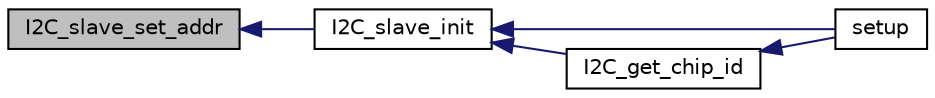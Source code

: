 digraph "I2C_slave_set_addr"
{
  edge [fontname="Helvetica",fontsize="10",labelfontname="Helvetica",labelfontsize="10"];
  node [fontname="Helvetica",fontsize="10",shape=record];
  rankdir="LR";
  Node50 [label="I2C_slave_set_addr",height=0.2,width=0.4,color="black", fillcolor="grey75", style="filled", fontcolor="black"];
  Node50 -> Node51 [dir="back",color="midnightblue",fontsize="10",style="solid",fontname="Helvetica"];
  Node51 [label="I2C_slave_init",height=0.2,width=0.4,color="black", fillcolor="white", style="filled",URL="$ci2c_8h.html#af93c2e35e06edcea492607b628d5ae1f",tooltip="Init an I2C slave structure for cMI2C communication. "];
  Node51 -> Node52 [dir="back",color="midnightblue",fontsize="10",style="solid",fontname="Helvetica"];
  Node52 [label="setup",height=0.2,width=0.4,color="black", fillcolor="white", style="filled",URL="$ci2c__advanced_8ino.html#a4fc01d736fe50cf5b977f755b675f11d"];
  Node51 -> Node53 [dir="back",color="midnightblue",fontsize="10",style="solid",fontname="Helvetica"];
  Node53 [label="I2C_get_chip_id",height=0.2,width=0.4,color="black", fillcolor="white", style="filled",URL="$ci2c__advanced_8ino.html#ad357f6e59cf5ec94f3ccaa70a20e1b11",tooltip="This procedure calls appropriate functions to get chip ID of FUJITSU devices. "];
  Node53 -> Node52 [dir="back",color="midnightblue",fontsize="10",style="solid",fontname="Helvetica"];
}
